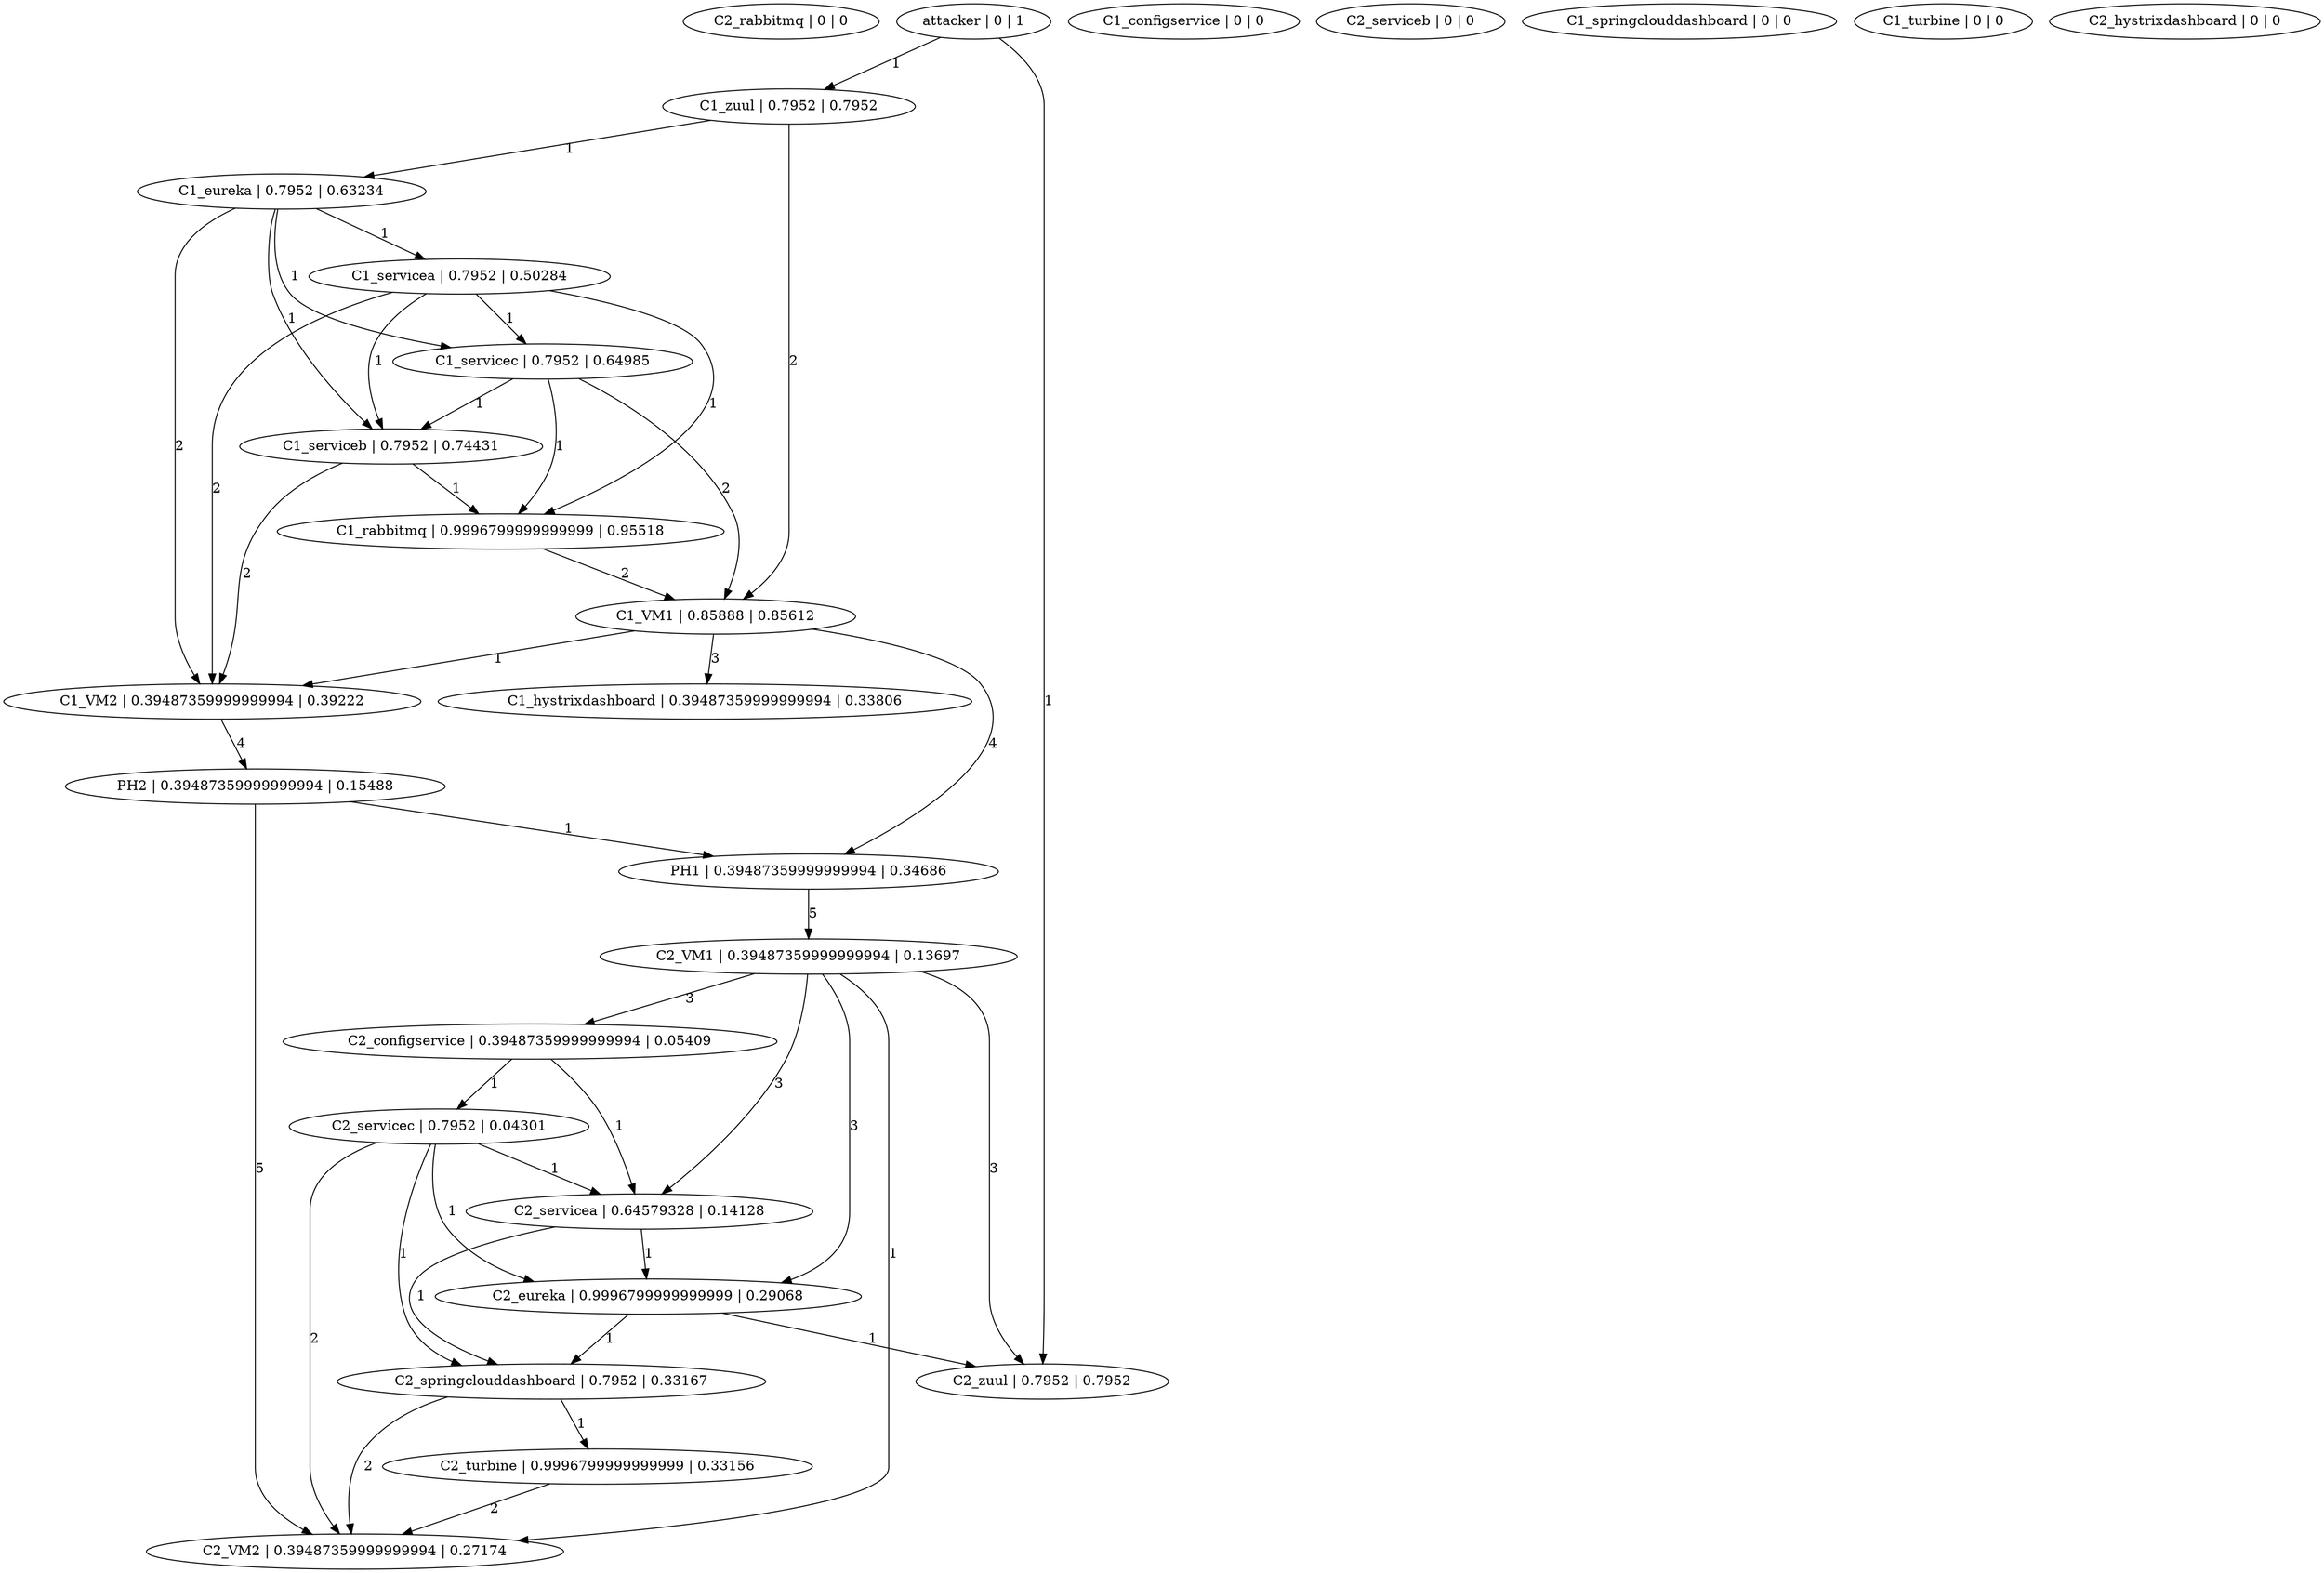 digraph G {
C2_rabbitmq [label="C2_rabbitmq | 0 | 0"];
C2_servicec [label="C2_servicec | 0.7952 | 0.04301"];
C1_eureka [label="C1_eureka | 0.7952 | 0.63234"];
C1_VM1 [label="C1_VM1 | 0.85888 | 0.85612"];
C1_hystrixdashboard [label="C1_hystrixdashboard | 0.39487359999999994 | 0.33806"];
C2_VM1 [label="C2_VM1 | 0.39487359999999994 | 0.13697"];
C1_VM2 [label="C1_VM2 | 0.39487359999999994 | 0.39222"];
C1_configservice [label="C1_configservice | 0 | 0"];
C1_zuul [label="C1_zuul | 0.7952 | 0.7952"];
C2_springclouddashboard [label="C2_springclouddashboard | 0.7952 | 0.33167"];
C2_zuul [label="C2_zuul | 0.7952 | 0.7952"];
C2_servicea [label="C2_servicea | 0.64579328 | 0.14128"];
PH1 [label="PH1 | 0.39487359999999994 | 0.34686"];
C2_serviceb [label="C2_serviceb | 0 | 0"];
attacker [label="attacker | 0 | 1"];
C1_servicea [label="C1_servicea | 0.7952 | 0.50284"];
C1_serviceb [label="C1_serviceb | 0.7952 | 0.74431"];
C2_turbine [label="C2_turbine | 0.9996799999999999 | 0.33156"];
C1_servicec [label="C1_servicec | 0.7952 | 0.64985"];
C2_configservice [label="C2_configservice | 0.39487359999999994 | 0.05409"];
PH2 [label="PH2 | 0.39487359999999994 | 0.15488"];
C1_springclouddashboard [label="C1_springclouddashboard | 0 | 0"];
C2_VM2 [label="C2_VM2 | 0.39487359999999994 | 0.27174"];
C1_turbine [label="C1_turbine | 0 | 0"];
C1_rabbitmq [label="C1_rabbitmq | 0.9996799999999999 | 0.95518"];
C2_hystrixdashboard [label="C2_hystrixdashboard | 0 | 0"];
C2_eureka [label="C2_eureka | 0.9996799999999999 | 0.29068"];
attacker -> C1_zuul [label=1];
attacker -> C2_zuul [label=1];
C1_servicec -> C1_serviceb [label=1];
C1_servicec -> C1_rabbitmq [label=1];
C1_servicec -> C1_VM1 [label=2];
C1_zuul -> C1_eureka [label=1];
C1_zuul -> C1_VM1 [label=2];
C1_serviceb -> C1_rabbitmq [label=1];
C1_serviceb -> C1_VM2 [label=2];
C1_servicea -> C1_servicec [label=1];
C1_servicea -> C1_serviceb [label=1];
C1_servicea -> C1_rabbitmq [label=1];
C1_servicea -> C1_VM2 [label=2];
C1_eureka -> C1_servicea [label=1];
C1_eureka -> C1_servicec [label=1];
C1_eureka -> C1_serviceb [label=1];
C1_eureka -> C1_VM2 [label=2];
C1_rabbitmq -> C1_VM1 [label=2];
C2_configservice -> C2_servicec [label=1];
C2_configservice -> C2_servicea [label=1];
C2_servicec -> C2_servicea [label=1];
C2_servicec -> C2_eureka [label=1];
C2_servicec -> C2_springclouddashboard [label=1];
C2_servicec -> C2_VM2 [label=2];
C2_turbine -> C2_VM2 [label=2];
C2_springclouddashboard -> C2_turbine [label=1];
C2_springclouddashboard -> C2_VM2 [label=2];
C2_servicea -> C2_eureka [label=1];
C2_servicea -> C2_springclouddashboard [label=1];
C2_eureka -> C2_zuul [label=1];
C2_eureka -> C2_springclouddashboard [label=1];
C1_VM1 -> C1_hystrixdashboard [label=3];
C1_VM1 -> C1_VM2 [label=1];
C1_VM1 -> PH1 [label=4];
C1_VM2 -> PH2 [label=4];
C2_VM1 -> C2_configservice [label=3];
C2_VM1 -> C2_zuul [label=3];
C2_VM1 -> C2_servicea [label=3];
C2_VM1 -> C2_eureka [label=3];
C2_VM1 -> C2_VM2 [label=1];
PH1 -> C2_VM1 [label=5];
PH2 -> PH1 [label=1];
PH2 -> C2_VM2 [label=5];
}
